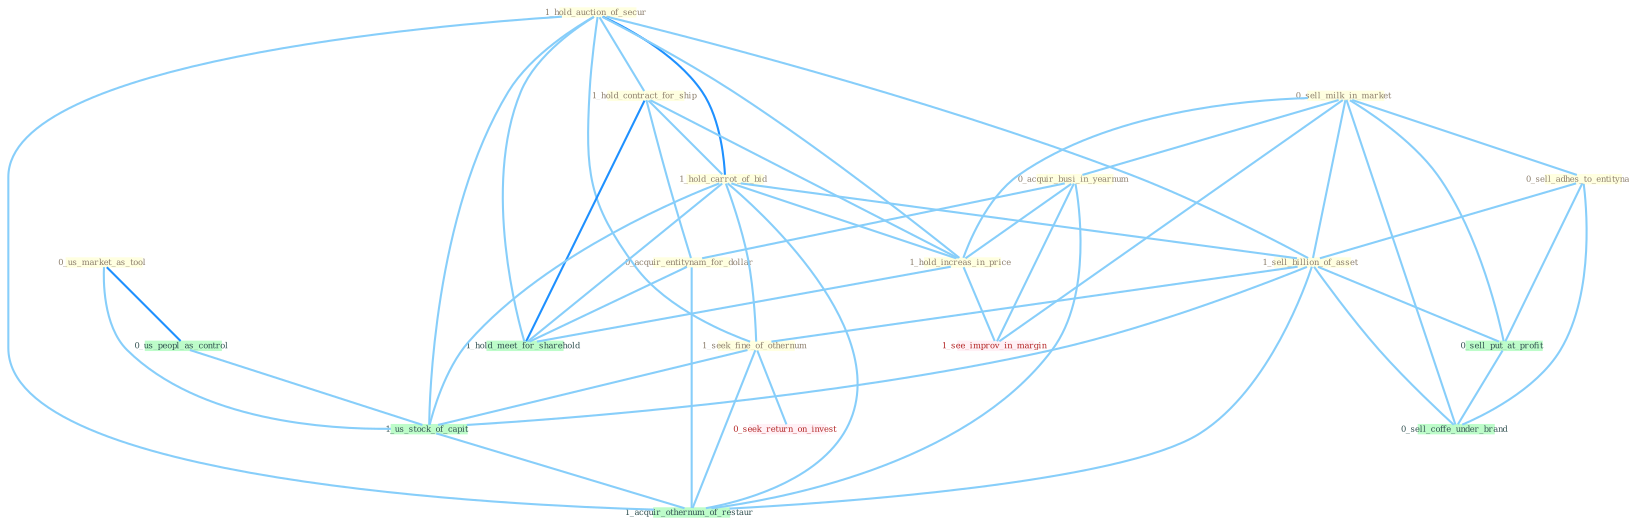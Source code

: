Graph G{ 
    node
    [shape=polygon,style=filled,width=.5,height=.06,color="#BDFCC9",fixedsize=true,fontsize=4,
    fontcolor="#2f4f4f"];
    {node
    [color="#ffffe0", fontcolor="#8b7d6b"] "0_us_market_as_tool " "0_sell_milk_in_market " "1_hold_auction_of_secur " "1_hold_contract_for_ship " "1_hold_carrot_of_bid " "0_acquir_busi_in_yearnum " "0_sell_adhes_to_entitynam " "1_sell_billion_of_asset " "0_acquir_entitynam_for_dollar " "1_seek_fine_of_othernum " "1_hold_increas_in_price "}
{node [color="#fff0f5", fontcolor="#b22222"] "0_seek_return_on_invest " "1_see_improv_in_margin "}
edge [color="#B0E2FF"];

	"0_us_market_as_tool " -- "0_us_peopl_as_control " [w="2", color="#1e90ff" , len=0.8];
	"0_us_market_as_tool " -- "1_us_stock_of_capit " [w="1", color="#87cefa" ];
	"0_sell_milk_in_market " -- "0_acquir_busi_in_yearnum " [w="1", color="#87cefa" ];
	"0_sell_milk_in_market " -- "0_sell_adhes_to_entitynam " [w="1", color="#87cefa" ];
	"0_sell_milk_in_market " -- "1_sell_billion_of_asset " [w="1", color="#87cefa" ];
	"0_sell_milk_in_market " -- "1_hold_increas_in_price " [w="1", color="#87cefa" ];
	"0_sell_milk_in_market " -- "0_sell_put_at_profit " [w="1", color="#87cefa" ];
	"0_sell_milk_in_market " -- "1_see_improv_in_margin " [w="1", color="#87cefa" ];
	"0_sell_milk_in_market " -- "0_sell_coffe_under_brand " [w="1", color="#87cefa" ];
	"1_hold_auction_of_secur " -- "1_hold_contract_for_ship " [w="1", color="#87cefa" ];
	"1_hold_auction_of_secur " -- "1_hold_carrot_of_bid " [w="2", color="#1e90ff" , len=0.8];
	"1_hold_auction_of_secur " -- "1_sell_billion_of_asset " [w="1", color="#87cefa" ];
	"1_hold_auction_of_secur " -- "1_seek_fine_of_othernum " [w="1", color="#87cefa" ];
	"1_hold_auction_of_secur " -- "1_hold_increas_in_price " [w="1", color="#87cefa" ];
	"1_hold_auction_of_secur " -- "1_us_stock_of_capit " [w="1", color="#87cefa" ];
	"1_hold_auction_of_secur " -- "1_hold_meet_for_sharehold " [w="1", color="#87cefa" ];
	"1_hold_auction_of_secur " -- "1_acquir_othernum_of_restaur " [w="1", color="#87cefa" ];
	"1_hold_contract_for_ship " -- "1_hold_carrot_of_bid " [w="1", color="#87cefa" ];
	"1_hold_contract_for_ship " -- "0_acquir_entitynam_for_dollar " [w="1", color="#87cefa" ];
	"1_hold_contract_for_ship " -- "1_hold_increas_in_price " [w="1", color="#87cefa" ];
	"1_hold_contract_for_ship " -- "1_hold_meet_for_sharehold " [w="2", color="#1e90ff" , len=0.8];
	"1_hold_carrot_of_bid " -- "1_sell_billion_of_asset " [w="1", color="#87cefa" ];
	"1_hold_carrot_of_bid " -- "1_seek_fine_of_othernum " [w="1", color="#87cefa" ];
	"1_hold_carrot_of_bid " -- "1_hold_increas_in_price " [w="1", color="#87cefa" ];
	"1_hold_carrot_of_bid " -- "1_us_stock_of_capit " [w="1", color="#87cefa" ];
	"1_hold_carrot_of_bid " -- "1_hold_meet_for_sharehold " [w="1", color="#87cefa" ];
	"1_hold_carrot_of_bid " -- "1_acquir_othernum_of_restaur " [w="1", color="#87cefa" ];
	"0_acquir_busi_in_yearnum " -- "0_acquir_entitynam_for_dollar " [w="1", color="#87cefa" ];
	"0_acquir_busi_in_yearnum " -- "1_hold_increas_in_price " [w="1", color="#87cefa" ];
	"0_acquir_busi_in_yearnum " -- "1_see_improv_in_margin " [w="1", color="#87cefa" ];
	"0_acquir_busi_in_yearnum " -- "1_acquir_othernum_of_restaur " [w="1", color="#87cefa" ];
	"0_sell_adhes_to_entitynam " -- "1_sell_billion_of_asset " [w="1", color="#87cefa" ];
	"0_sell_adhes_to_entitynam " -- "0_sell_put_at_profit " [w="1", color="#87cefa" ];
	"0_sell_adhes_to_entitynam " -- "0_sell_coffe_under_brand " [w="1", color="#87cefa" ];
	"1_sell_billion_of_asset " -- "1_seek_fine_of_othernum " [w="1", color="#87cefa" ];
	"1_sell_billion_of_asset " -- "0_sell_put_at_profit " [w="1", color="#87cefa" ];
	"1_sell_billion_of_asset " -- "1_us_stock_of_capit " [w="1", color="#87cefa" ];
	"1_sell_billion_of_asset " -- "0_sell_coffe_under_brand " [w="1", color="#87cefa" ];
	"1_sell_billion_of_asset " -- "1_acquir_othernum_of_restaur " [w="1", color="#87cefa" ];
	"0_acquir_entitynam_for_dollar " -- "1_hold_meet_for_sharehold " [w="1", color="#87cefa" ];
	"0_acquir_entitynam_for_dollar " -- "1_acquir_othernum_of_restaur " [w="1", color="#87cefa" ];
	"1_seek_fine_of_othernum " -- "0_seek_return_on_invest " [w="1", color="#87cefa" ];
	"1_seek_fine_of_othernum " -- "1_us_stock_of_capit " [w="1", color="#87cefa" ];
	"1_seek_fine_of_othernum " -- "1_acquir_othernum_of_restaur " [w="1", color="#87cefa" ];
	"1_hold_increas_in_price " -- "1_see_improv_in_margin " [w="1", color="#87cefa" ];
	"1_hold_increas_in_price " -- "1_hold_meet_for_sharehold " [w="1", color="#87cefa" ];
	"0_us_peopl_as_control " -- "1_us_stock_of_capit " [w="1", color="#87cefa" ];
	"0_sell_put_at_profit " -- "0_sell_coffe_under_brand " [w="1", color="#87cefa" ];
	"1_us_stock_of_capit " -- "1_acquir_othernum_of_restaur " [w="1", color="#87cefa" ];
}